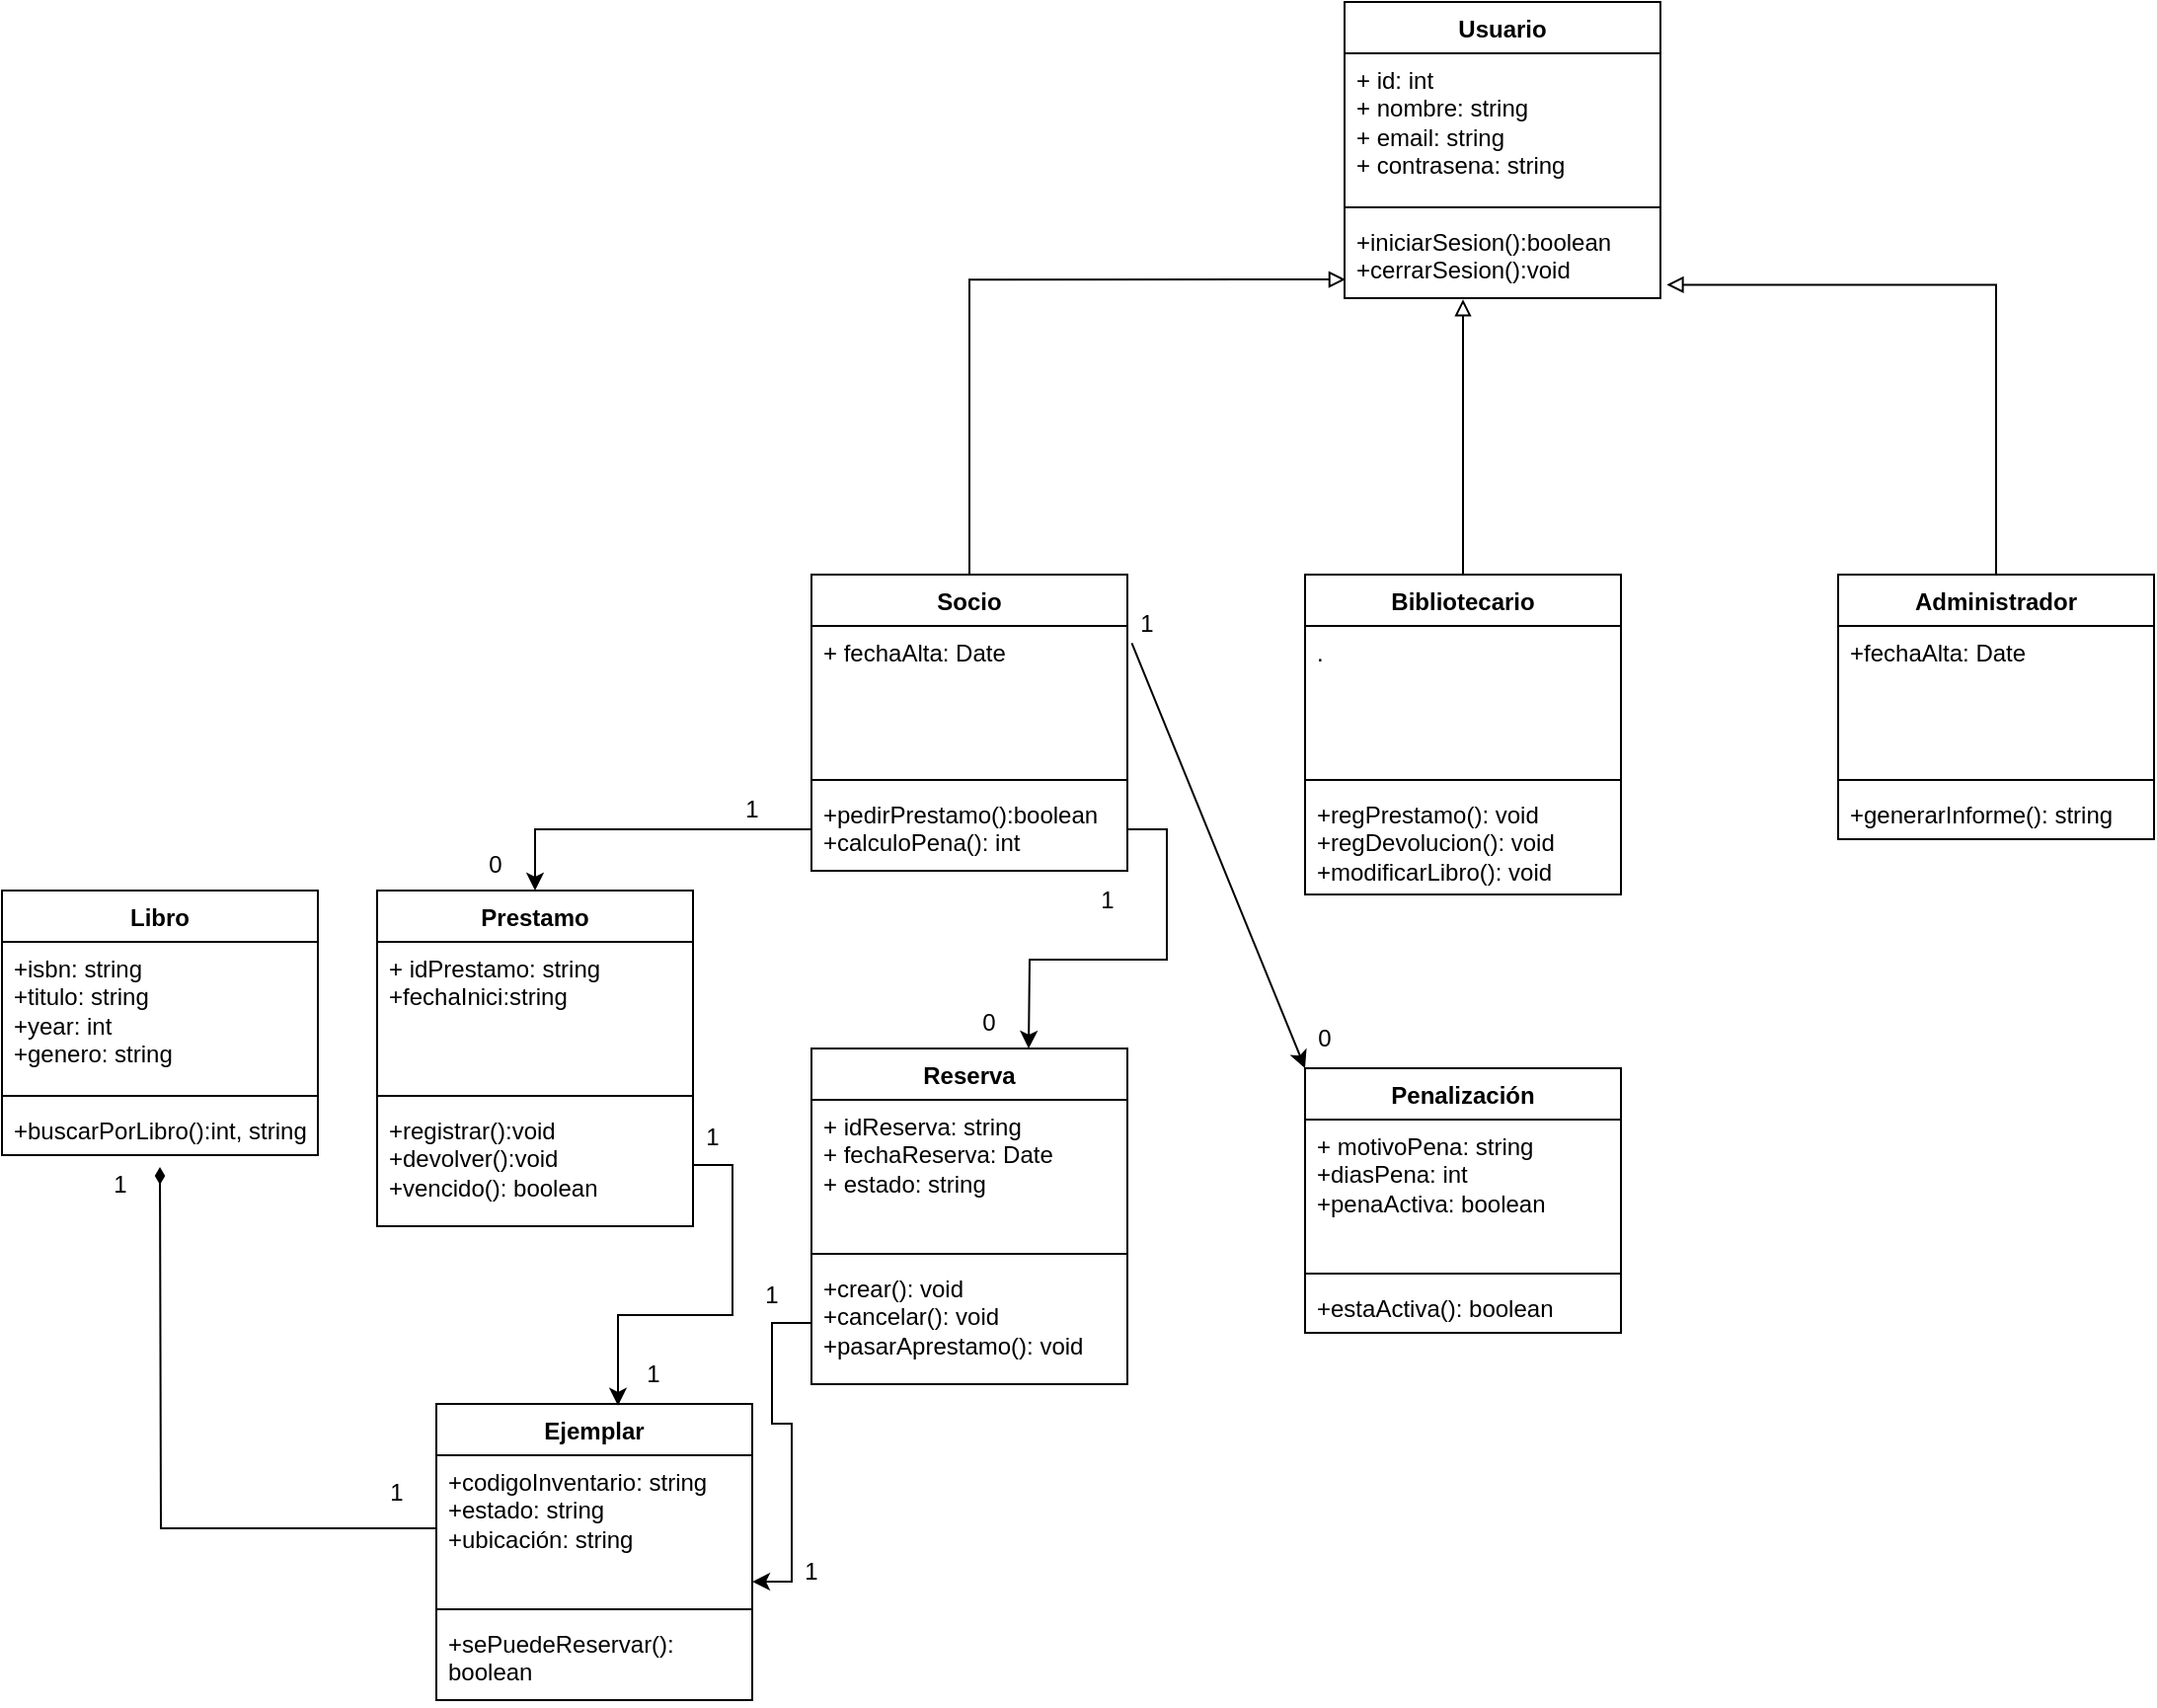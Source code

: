 <mxfile version="28.2.5">
  <diagram name="Página-1" id="2ykKOhRb827uNPMWWXLv">
    <mxGraphModel dx="1162" dy="1182" grid="1" gridSize="10" guides="1" tooltips="1" connect="1" arrows="1" fold="1" page="0" pageScale="1" pageWidth="827" pageHeight="1169" math="0" shadow="0">
      <root>
        <mxCell id="0" />
        <mxCell id="1" parent="0" />
        <mxCell id="zYgfsP8DcCJyQWVKuD0a-16" value="Usuario" style="swimlane;fontStyle=1;align=center;verticalAlign=top;childLayout=stackLayout;horizontal=1;startSize=26;horizontalStack=0;resizeParent=1;resizeParentMax=0;resizeLast=0;collapsible=1;marginBottom=0;whiteSpace=wrap;html=1;" vertex="1" parent="1">
          <mxGeometry x="280" y="-490" width="160" height="150" as="geometry">
            <mxRectangle x="270" y="-360" width="100" height="30" as="alternateBounds" />
          </mxGeometry>
        </mxCell>
        <mxCell id="zYgfsP8DcCJyQWVKuD0a-17" value="+ id: int&lt;div&gt;+ nombre: string&lt;/div&gt;&lt;div&gt;+ email: string&lt;/div&gt;&lt;div&gt;+ contrasena: string&lt;/div&gt;" style="text;strokeColor=none;fillColor=none;align=left;verticalAlign=top;spacingLeft=4;spacingRight=4;overflow=hidden;rotatable=0;points=[[0,0.5],[1,0.5]];portConstraint=eastwest;whiteSpace=wrap;html=1;" vertex="1" parent="zYgfsP8DcCJyQWVKuD0a-16">
          <mxGeometry y="26" width="160" height="74" as="geometry" />
        </mxCell>
        <mxCell id="zYgfsP8DcCJyQWVKuD0a-18" value="" style="line;strokeWidth=1;fillColor=none;align=left;verticalAlign=middle;spacingTop=-1;spacingLeft=3;spacingRight=3;rotatable=0;labelPosition=right;points=[];portConstraint=eastwest;strokeColor=inherit;" vertex="1" parent="zYgfsP8DcCJyQWVKuD0a-16">
          <mxGeometry y="100" width="160" height="8" as="geometry" />
        </mxCell>
        <mxCell id="zYgfsP8DcCJyQWVKuD0a-19" value="+iniciarSesion():boolean&lt;div&gt;+cerrarSesion():void&lt;/div&gt;" style="text;strokeColor=none;fillColor=none;align=left;verticalAlign=top;spacingLeft=4;spacingRight=4;overflow=hidden;rotatable=0;points=[[0,0.5],[1,0.5]];portConstraint=eastwest;whiteSpace=wrap;html=1;" vertex="1" parent="zYgfsP8DcCJyQWVKuD0a-16">
          <mxGeometry y="108" width="160" height="42" as="geometry" />
        </mxCell>
        <mxCell id="zYgfsP8DcCJyQWVKuD0a-20" value="Socio" style="swimlane;fontStyle=1;align=center;verticalAlign=top;childLayout=stackLayout;horizontal=1;startSize=26;horizontalStack=0;resizeParent=1;resizeParentMax=0;resizeLast=0;collapsible=1;marginBottom=0;whiteSpace=wrap;html=1;" vertex="1" parent="1">
          <mxGeometry x="10" y="-200" width="160" height="150" as="geometry">
            <mxRectangle x="270" y="-360" width="100" height="30" as="alternateBounds" />
          </mxGeometry>
        </mxCell>
        <mxCell id="zYgfsP8DcCJyQWVKuD0a-21" value="+ fechaAlta: Date" style="text;strokeColor=none;fillColor=none;align=left;verticalAlign=top;spacingLeft=4;spacingRight=4;overflow=hidden;rotatable=0;points=[[0,0.5],[1,0.5]];portConstraint=eastwest;whiteSpace=wrap;html=1;" vertex="1" parent="zYgfsP8DcCJyQWVKuD0a-20">
          <mxGeometry y="26" width="160" height="74" as="geometry" />
        </mxCell>
        <mxCell id="zYgfsP8DcCJyQWVKuD0a-22" value="" style="line;strokeWidth=1;fillColor=none;align=left;verticalAlign=middle;spacingTop=-1;spacingLeft=3;spacingRight=3;rotatable=0;labelPosition=right;points=[];portConstraint=eastwest;strokeColor=inherit;" vertex="1" parent="zYgfsP8DcCJyQWVKuD0a-20">
          <mxGeometry y="100" width="160" height="8" as="geometry" />
        </mxCell>
        <mxCell id="zYgfsP8DcCJyQWVKuD0a-59" style="edgeStyle=orthogonalEdgeStyle;rounded=0;orthogonalLoop=1;jettySize=auto;html=1;" edge="1" parent="zYgfsP8DcCJyQWVKuD0a-20" source="zYgfsP8DcCJyQWVKuD0a-23">
          <mxGeometry relative="1" as="geometry">
            <mxPoint x="110" y="240" as="targetPoint" />
          </mxGeometry>
        </mxCell>
        <mxCell id="zYgfsP8DcCJyQWVKuD0a-23" value="+pedirPrestamo():boolean&lt;div&gt;+calculoPena(): int&lt;/div&gt;" style="text;strokeColor=none;fillColor=none;align=left;verticalAlign=top;spacingLeft=4;spacingRight=4;overflow=hidden;rotatable=0;points=[[0,0.5],[1,0.5]];portConstraint=eastwest;whiteSpace=wrap;html=1;" vertex="1" parent="zYgfsP8DcCJyQWVKuD0a-20">
          <mxGeometry y="108" width="160" height="42" as="geometry" />
        </mxCell>
        <mxCell id="zYgfsP8DcCJyQWVKuD0a-24" value="Bibliotecario" style="swimlane;fontStyle=1;align=center;verticalAlign=top;childLayout=stackLayout;horizontal=1;startSize=26;horizontalStack=0;resizeParent=1;resizeParentMax=0;resizeLast=0;collapsible=1;marginBottom=0;whiteSpace=wrap;html=1;" vertex="1" parent="1">
          <mxGeometry x="260" y="-200" width="160" height="162" as="geometry">
            <mxRectangle x="270" y="-360" width="100" height="30" as="alternateBounds" />
          </mxGeometry>
        </mxCell>
        <mxCell id="zYgfsP8DcCJyQWVKuD0a-25" value="." style="text;strokeColor=none;fillColor=none;align=left;verticalAlign=top;spacingLeft=4;spacingRight=4;overflow=hidden;rotatable=0;points=[[0,0.5],[1,0.5]];portConstraint=eastwest;whiteSpace=wrap;html=1;" vertex="1" parent="zYgfsP8DcCJyQWVKuD0a-24">
          <mxGeometry y="26" width="160" height="74" as="geometry" />
        </mxCell>
        <mxCell id="zYgfsP8DcCJyQWVKuD0a-26" value="" style="line;strokeWidth=1;fillColor=none;align=left;verticalAlign=middle;spacingTop=-1;spacingLeft=3;spacingRight=3;rotatable=0;labelPosition=right;points=[];portConstraint=eastwest;strokeColor=inherit;" vertex="1" parent="zYgfsP8DcCJyQWVKuD0a-24">
          <mxGeometry y="100" width="160" height="8" as="geometry" />
        </mxCell>
        <mxCell id="zYgfsP8DcCJyQWVKuD0a-27" value="+regPrestamo(): void&lt;div&gt;+regDevolucion(): void&lt;/div&gt;&lt;div&gt;+modificarLibro(): void&lt;/div&gt;" style="text;strokeColor=none;fillColor=none;align=left;verticalAlign=top;spacingLeft=4;spacingRight=4;overflow=hidden;rotatable=0;points=[[0,0.5],[1,0.5]];portConstraint=eastwest;whiteSpace=wrap;html=1;" vertex="1" parent="zYgfsP8DcCJyQWVKuD0a-24">
          <mxGeometry y="108" width="160" height="54" as="geometry" />
        </mxCell>
        <mxCell id="zYgfsP8DcCJyQWVKuD0a-28" value="Administrador" style="swimlane;fontStyle=1;align=center;verticalAlign=top;childLayout=stackLayout;horizontal=1;startSize=26;horizontalStack=0;resizeParent=1;resizeParentMax=0;resizeLast=0;collapsible=1;marginBottom=0;whiteSpace=wrap;html=1;" vertex="1" parent="1">
          <mxGeometry x="530" y="-200" width="160" height="134" as="geometry">
            <mxRectangle x="270" y="-360" width="100" height="30" as="alternateBounds" />
          </mxGeometry>
        </mxCell>
        <mxCell id="zYgfsP8DcCJyQWVKuD0a-29" value="+fechaAlta: Date" style="text;strokeColor=none;fillColor=none;align=left;verticalAlign=top;spacingLeft=4;spacingRight=4;overflow=hidden;rotatable=0;points=[[0,0.5],[1,0.5]];portConstraint=eastwest;whiteSpace=wrap;html=1;" vertex="1" parent="zYgfsP8DcCJyQWVKuD0a-28">
          <mxGeometry y="26" width="160" height="74" as="geometry" />
        </mxCell>
        <mxCell id="zYgfsP8DcCJyQWVKuD0a-30" value="" style="line;strokeWidth=1;fillColor=none;align=left;verticalAlign=middle;spacingTop=-1;spacingLeft=3;spacingRight=3;rotatable=0;labelPosition=right;points=[];portConstraint=eastwest;strokeColor=inherit;" vertex="1" parent="zYgfsP8DcCJyQWVKuD0a-28">
          <mxGeometry y="100" width="160" height="8" as="geometry" />
        </mxCell>
        <mxCell id="zYgfsP8DcCJyQWVKuD0a-31" value="+generarInforme(): string" style="text;strokeColor=none;fillColor=none;align=left;verticalAlign=top;spacingLeft=4;spacingRight=4;overflow=hidden;rotatable=0;points=[[0,0.5],[1,0.5]];portConstraint=eastwest;whiteSpace=wrap;html=1;" vertex="1" parent="zYgfsP8DcCJyQWVKuD0a-28">
          <mxGeometry y="108" width="160" height="26" as="geometry" />
        </mxCell>
        <mxCell id="zYgfsP8DcCJyQWVKuD0a-32" value="Libro" style="swimlane;fontStyle=1;align=center;verticalAlign=top;childLayout=stackLayout;horizontal=1;startSize=26;horizontalStack=0;resizeParent=1;resizeParentMax=0;resizeLast=0;collapsible=1;marginBottom=0;whiteSpace=wrap;html=1;" vertex="1" parent="1">
          <mxGeometry x="-400" y="-40" width="160" height="134" as="geometry">
            <mxRectangle x="270" y="-360" width="100" height="30" as="alternateBounds" />
          </mxGeometry>
        </mxCell>
        <mxCell id="zYgfsP8DcCJyQWVKuD0a-33" value="+isbn: string&lt;div&gt;+titulo: string&lt;/div&gt;&lt;div&gt;+year: int&lt;/div&gt;&lt;div&gt;+genero: string&lt;/div&gt;" style="text;strokeColor=none;fillColor=none;align=left;verticalAlign=top;spacingLeft=4;spacingRight=4;overflow=hidden;rotatable=0;points=[[0,0.5],[1,0.5]];portConstraint=eastwest;whiteSpace=wrap;html=1;" vertex="1" parent="zYgfsP8DcCJyQWVKuD0a-32">
          <mxGeometry y="26" width="160" height="74" as="geometry" />
        </mxCell>
        <mxCell id="zYgfsP8DcCJyQWVKuD0a-34" value="" style="line;strokeWidth=1;fillColor=none;align=left;verticalAlign=middle;spacingTop=-1;spacingLeft=3;spacingRight=3;rotatable=0;labelPosition=right;points=[];portConstraint=eastwest;strokeColor=inherit;" vertex="1" parent="zYgfsP8DcCJyQWVKuD0a-32">
          <mxGeometry y="100" width="160" height="8" as="geometry" />
        </mxCell>
        <mxCell id="zYgfsP8DcCJyQWVKuD0a-35" value="+buscarPorLibro():int, string" style="text;strokeColor=none;fillColor=none;align=left;verticalAlign=top;spacingLeft=4;spacingRight=4;overflow=hidden;rotatable=0;points=[[0,0.5],[1,0.5]];portConstraint=eastwest;whiteSpace=wrap;html=1;" vertex="1" parent="zYgfsP8DcCJyQWVKuD0a-32">
          <mxGeometry y="108" width="160" height="26" as="geometry" />
        </mxCell>
        <mxCell id="zYgfsP8DcCJyQWVKuD0a-36" value="Prestamo" style="swimlane;fontStyle=1;align=center;verticalAlign=top;childLayout=stackLayout;horizontal=1;startSize=26;horizontalStack=0;resizeParent=1;resizeParentMax=0;resizeLast=0;collapsible=1;marginBottom=0;whiteSpace=wrap;html=1;" vertex="1" parent="1">
          <mxGeometry x="-210" y="-40" width="160" height="170" as="geometry">
            <mxRectangle x="270" y="-360" width="100" height="30" as="alternateBounds" />
          </mxGeometry>
        </mxCell>
        <mxCell id="zYgfsP8DcCJyQWVKuD0a-37" value="+ idPrestamo: string&lt;div&gt;+fechaInici:string&lt;/div&gt;" style="text;strokeColor=none;fillColor=none;align=left;verticalAlign=top;spacingLeft=4;spacingRight=4;overflow=hidden;rotatable=0;points=[[0,0.5],[1,0.5]];portConstraint=eastwest;whiteSpace=wrap;html=1;" vertex="1" parent="zYgfsP8DcCJyQWVKuD0a-36">
          <mxGeometry y="26" width="160" height="74" as="geometry" />
        </mxCell>
        <mxCell id="zYgfsP8DcCJyQWVKuD0a-38" value="" style="line;strokeWidth=1;fillColor=none;align=left;verticalAlign=middle;spacingTop=-1;spacingLeft=3;spacingRight=3;rotatable=0;labelPosition=right;points=[];portConstraint=eastwest;strokeColor=inherit;" vertex="1" parent="zYgfsP8DcCJyQWVKuD0a-36">
          <mxGeometry y="100" width="160" height="8" as="geometry" />
        </mxCell>
        <mxCell id="zYgfsP8DcCJyQWVKuD0a-39" value="+registrar():void&lt;div&gt;+devolver():void&lt;/div&gt;&lt;div&gt;+vencido(): boolean&lt;br&gt;&lt;div&gt;&lt;br&gt;&lt;/div&gt;&lt;/div&gt;" style="text;strokeColor=none;fillColor=none;align=left;verticalAlign=top;spacingLeft=4;spacingRight=4;overflow=hidden;rotatable=0;points=[[0,0.5],[1,0.5]];portConstraint=eastwest;whiteSpace=wrap;html=1;" vertex="1" parent="zYgfsP8DcCJyQWVKuD0a-36">
          <mxGeometry y="108" width="160" height="62" as="geometry" />
        </mxCell>
        <mxCell id="zYgfsP8DcCJyQWVKuD0a-40" value="Reserva" style="swimlane;fontStyle=1;align=center;verticalAlign=top;childLayout=stackLayout;horizontal=1;startSize=26;horizontalStack=0;resizeParent=1;resizeParentMax=0;resizeLast=0;collapsible=1;marginBottom=0;whiteSpace=wrap;html=1;" vertex="1" parent="1">
          <mxGeometry x="10" y="40" width="160" height="170" as="geometry">
            <mxRectangle x="270" y="-360" width="100" height="30" as="alternateBounds" />
          </mxGeometry>
        </mxCell>
        <mxCell id="zYgfsP8DcCJyQWVKuD0a-41" value="+ idReserva: string&lt;div&gt;+ fechaReserva: Date&lt;/div&gt;&lt;div&gt;+ estado: string&lt;/div&gt;" style="text;strokeColor=none;fillColor=none;align=left;verticalAlign=top;spacingLeft=4;spacingRight=4;overflow=hidden;rotatable=0;points=[[0,0.5],[1,0.5]];portConstraint=eastwest;whiteSpace=wrap;html=1;" vertex="1" parent="zYgfsP8DcCJyQWVKuD0a-40">
          <mxGeometry y="26" width="160" height="74" as="geometry" />
        </mxCell>
        <mxCell id="zYgfsP8DcCJyQWVKuD0a-42" value="" style="line;strokeWidth=1;fillColor=none;align=left;verticalAlign=middle;spacingTop=-1;spacingLeft=3;spacingRight=3;rotatable=0;labelPosition=right;points=[];portConstraint=eastwest;strokeColor=inherit;" vertex="1" parent="zYgfsP8DcCJyQWVKuD0a-40">
          <mxGeometry y="100" width="160" height="8" as="geometry" />
        </mxCell>
        <mxCell id="zYgfsP8DcCJyQWVKuD0a-43" value="+crear(): void&lt;div&gt;+cancelar(): void&lt;/div&gt;&lt;div&gt;+pasarAprestamo(): void&lt;/div&gt;" style="text;strokeColor=none;fillColor=none;align=left;verticalAlign=top;spacingLeft=4;spacingRight=4;overflow=hidden;rotatable=0;points=[[0,0.5],[1,0.5]];portConstraint=eastwest;whiteSpace=wrap;html=1;" vertex="1" parent="zYgfsP8DcCJyQWVKuD0a-40">
          <mxGeometry y="108" width="160" height="62" as="geometry" />
        </mxCell>
        <mxCell id="zYgfsP8DcCJyQWVKuD0a-45" value="Penalización" style="swimlane;fontStyle=1;align=center;verticalAlign=top;childLayout=stackLayout;horizontal=1;startSize=26;horizontalStack=0;resizeParent=1;resizeParentMax=0;resizeLast=0;collapsible=1;marginBottom=0;whiteSpace=wrap;html=1;" vertex="1" parent="1">
          <mxGeometry x="260" y="50" width="160" height="134" as="geometry">
            <mxRectangle x="270" y="-360" width="100" height="30" as="alternateBounds" />
          </mxGeometry>
        </mxCell>
        <mxCell id="zYgfsP8DcCJyQWVKuD0a-46" value="+ motivoPena: string&lt;div&gt;+diasPena: int&lt;/div&gt;&lt;div&gt;+penaActiva: boolean&lt;/div&gt;" style="text;strokeColor=none;fillColor=none;align=left;verticalAlign=top;spacingLeft=4;spacingRight=4;overflow=hidden;rotatable=0;points=[[0,0.5],[1,0.5]];portConstraint=eastwest;whiteSpace=wrap;html=1;" vertex="1" parent="zYgfsP8DcCJyQWVKuD0a-45">
          <mxGeometry y="26" width="160" height="74" as="geometry" />
        </mxCell>
        <mxCell id="zYgfsP8DcCJyQWVKuD0a-47" value="" style="line;strokeWidth=1;fillColor=none;align=left;verticalAlign=middle;spacingTop=-1;spacingLeft=3;spacingRight=3;rotatable=0;labelPosition=right;points=[];portConstraint=eastwest;strokeColor=inherit;" vertex="1" parent="zYgfsP8DcCJyQWVKuD0a-45">
          <mxGeometry y="100" width="160" height="8" as="geometry" />
        </mxCell>
        <mxCell id="zYgfsP8DcCJyQWVKuD0a-48" value="+estaActiva(): boolean" style="text;strokeColor=none;fillColor=none;align=left;verticalAlign=top;spacingLeft=4;spacingRight=4;overflow=hidden;rotatable=0;points=[[0,0.5],[1,0.5]];portConstraint=eastwest;whiteSpace=wrap;html=1;" vertex="1" parent="zYgfsP8DcCJyQWVKuD0a-45">
          <mxGeometry y="108" width="160" height="26" as="geometry" />
        </mxCell>
        <mxCell id="zYgfsP8DcCJyQWVKuD0a-49" value="Ejemplar" style="swimlane;fontStyle=1;align=center;verticalAlign=top;childLayout=stackLayout;horizontal=1;startSize=26;horizontalStack=0;resizeParent=1;resizeParentMax=0;resizeLast=0;collapsible=1;marginBottom=0;whiteSpace=wrap;html=1;" vertex="1" parent="1">
          <mxGeometry x="-180" y="220" width="160" height="150" as="geometry">
            <mxRectangle x="270" y="-360" width="100" height="30" as="alternateBounds" />
          </mxGeometry>
        </mxCell>
        <mxCell id="zYgfsP8DcCJyQWVKuD0a-64" style="edgeStyle=orthogonalEdgeStyle;rounded=0;orthogonalLoop=1;jettySize=auto;html=1;endArrow=diamondThin;endFill=1;" edge="1" parent="zYgfsP8DcCJyQWVKuD0a-49" source="zYgfsP8DcCJyQWVKuD0a-50">
          <mxGeometry relative="1" as="geometry">
            <mxPoint x="-140" y="-120" as="targetPoint" />
          </mxGeometry>
        </mxCell>
        <mxCell id="zYgfsP8DcCJyQWVKuD0a-50" value="+codigoInventario: string&lt;div&gt;+estado: string&lt;/div&gt;&lt;div&gt;+ubicación: string&lt;/div&gt;" style="text;strokeColor=none;fillColor=none;align=left;verticalAlign=top;spacingLeft=4;spacingRight=4;overflow=hidden;rotatable=0;points=[[0,0.5],[1,0.5]];portConstraint=eastwest;whiteSpace=wrap;html=1;" vertex="1" parent="zYgfsP8DcCJyQWVKuD0a-49">
          <mxGeometry y="26" width="160" height="74" as="geometry" />
        </mxCell>
        <mxCell id="zYgfsP8DcCJyQWVKuD0a-51" value="" style="line;strokeWidth=1;fillColor=none;align=left;verticalAlign=middle;spacingTop=-1;spacingLeft=3;spacingRight=3;rotatable=0;labelPosition=right;points=[];portConstraint=eastwest;strokeColor=inherit;" vertex="1" parent="zYgfsP8DcCJyQWVKuD0a-49">
          <mxGeometry y="100" width="160" height="8" as="geometry" />
        </mxCell>
        <mxCell id="zYgfsP8DcCJyQWVKuD0a-52" value="+sePuedeReservar(): boolean" style="text;strokeColor=none;fillColor=none;align=left;verticalAlign=top;spacingLeft=4;spacingRight=4;overflow=hidden;rotatable=0;points=[[0,0.5],[1,0.5]];portConstraint=eastwest;whiteSpace=wrap;html=1;" vertex="1" parent="zYgfsP8DcCJyQWVKuD0a-49">
          <mxGeometry y="108" width="160" height="42" as="geometry" />
        </mxCell>
        <mxCell id="zYgfsP8DcCJyQWVKuD0a-53" style="edgeStyle=orthogonalEdgeStyle;rounded=0;orthogonalLoop=1;jettySize=auto;html=1;entryX=0.003;entryY=0.775;entryDx=0;entryDy=0;entryPerimeter=0;endArrow=block;endFill=0;" edge="1" parent="1" source="zYgfsP8DcCJyQWVKuD0a-20" target="zYgfsP8DcCJyQWVKuD0a-19">
          <mxGeometry relative="1" as="geometry" />
        </mxCell>
        <mxCell id="zYgfsP8DcCJyQWVKuD0a-54" style="edgeStyle=orthogonalEdgeStyle;rounded=0;orthogonalLoop=1;jettySize=auto;html=1;exitX=0.5;exitY=0;exitDx=0;exitDy=0;entryX=0.375;entryY=1.014;entryDx=0;entryDy=0;entryPerimeter=0;endArrow=block;endFill=0;" edge="1" parent="1" source="zYgfsP8DcCJyQWVKuD0a-24" target="zYgfsP8DcCJyQWVKuD0a-19">
          <mxGeometry relative="1" as="geometry" />
        </mxCell>
        <mxCell id="zYgfsP8DcCJyQWVKuD0a-55" style="edgeStyle=orthogonalEdgeStyle;rounded=0;orthogonalLoop=1;jettySize=auto;html=1;entryX=1.02;entryY=0.838;entryDx=0;entryDy=0;entryPerimeter=0;endArrow=block;endFill=0;" edge="1" parent="1" source="zYgfsP8DcCJyQWVKuD0a-28" target="zYgfsP8DcCJyQWVKuD0a-19">
          <mxGeometry relative="1" as="geometry" />
        </mxCell>
        <mxCell id="zYgfsP8DcCJyQWVKuD0a-58" style="edgeStyle=orthogonalEdgeStyle;rounded=0;orthogonalLoop=1;jettySize=auto;html=1;entryX=0.5;entryY=0;entryDx=0;entryDy=0;" edge="1" parent="1" source="zYgfsP8DcCJyQWVKuD0a-23" target="zYgfsP8DcCJyQWVKuD0a-36">
          <mxGeometry relative="1" as="geometry" />
        </mxCell>
        <mxCell id="zYgfsP8DcCJyQWVKuD0a-61" style="rounded=0;orthogonalLoop=1;jettySize=auto;html=1;entryX=0;entryY=0;entryDx=0;entryDy=0;exitX=1.014;exitY=0.117;exitDx=0;exitDy=0;exitPerimeter=0;" edge="1" parent="1" source="zYgfsP8DcCJyQWVKuD0a-21" target="zYgfsP8DcCJyQWVKuD0a-45">
          <mxGeometry relative="1" as="geometry" />
        </mxCell>
        <mxCell id="zYgfsP8DcCJyQWVKuD0a-62" style="edgeStyle=orthogonalEdgeStyle;rounded=0;orthogonalLoop=1;jettySize=auto;html=1;entryX=1;entryY=0.865;entryDx=0;entryDy=0;entryPerimeter=0;" edge="1" parent="1" source="zYgfsP8DcCJyQWVKuD0a-43" target="zYgfsP8DcCJyQWVKuD0a-50">
          <mxGeometry relative="1" as="geometry" />
        </mxCell>
        <mxCell id="zYgfsP8DcCJyQWVKuD0a-63" style="edgeStyle=orthogonalEdgeStyle;rounded=0;orthogonalLoop=1;jettySize=auto;html=1;entryX=0.575;entryY=0.006;entryDx=0;entryDy=0;entryPerimeter=0;" edge="1" parent="1" source="zYgfsP8DcCJyQWVKuD0a-39" target="zYgfsP8DcCJyQWVKuD0a-49">
          <mxGeometry relative="1" as="geometry" />
        </mxCell>
        <mxCell id="zYgfsP8DcCJyQWVKuD0a-65" value="1" style="text;strokeColor=none;align=center;fillColor=none;html=1;verticalAlign=middle;whiteSpace=wrap;rounded=0;" vertex="1" parent="1">
          <mxGeometry x="-50" y="-96" width="60" height="30" as="geometry" />
        </mxCell>
        <mxCell id="zYgfsP8DcCJyQWVKuD0a-66" value="0" style="text;strokeColor=none;align=center;fillColor=none;html=1;verticalAlign=middle;whiteSpace=wrap;rounded=0;" vertex="1" parent="1">
          <mxGeometry x="-180" y="-68" width="60" height="30" as="geometry" />
        </mxCell>
        <mxCell id="zYgfsP8DcCJyQWVKuD0a-67" value="1" style="text;strokeColor=none;align=center;fillColor=none;html=1;verticalAlign=middle;whiteSpace=wrap;rounded=0;" vertex="1" parent="1">
          <mxGeometry x="130" y="-50" width="60" height="30" as="geometry" />
        </mxCell>
        <mxCell id="zYgfsP8DcCJyQWVKuD0a-68" value="1" style="text;strokeColor=none;align=center;fillColor=none;html=1;verticalAlign=middle;whiteSpace=wrap;rounded=0;" vertex="1" parent="1">
          <mxGeometry x="150" y="-190" width="60" height="30" as="geometry" />
        </mxCell>
        <mxCell id="zYgfsP8DcCJyQWVKuD0a-69" value="0" style="text;strokeColor=none;align=center;fillColor=none;html=1;verticalAlign=middle;whiteSpace=wrap;rounded=0;" vertex="1" parent="1">
          <mxGeometry x="70" y="12" width="60" height="30" as="geometry" />
        </mxCell>
        <mxCell id="zYgfsP8DcCJyQWVKuD0a-70" value="0" style="text;strokeColor=none;align=center;fillColor=none;html=1;verticalAlign=middle;whiteSpace=wrap;rounded=0;" vertex="1" parent="1">
          <mxGeometry x="240" y="20" width="60" height="30" as="geometry" />
        </mxCell>
        <mxCell id="zYgfsP8DcCJyQWVKuD0a-71" value="1" style="text;strokeColor=none;align=center;fillColor=none;html=1;verticalAlign=middle;whiteSpace=wrap;rounded=0;" vertex="1" parent="1">
          <mxGeometry x="-370" y="94" width="60" height="30" as="geometry" />
        </mxCell>
        <mxCell id="zYgfsP8DcCJyQWVKuD0a-72" value="1" style="text;strokeColor=none;align=center;fillColor=none;html=1;verticalAlign=middle;whiteSpace=wrap;rounded=0;" vertex="1" parent="1">
          <mxGeometry x="-230" y="250" width="60" height="30" as="geometry" />
        </mxCell>
        <mxCell id="zYgfsP8DcCJyQWVKuD0a-73" value="1" style="text;strokeColor=none;align=center;fillColor=none;html=1;verticalAlign=middle;whiteSpace=wrap;rounded=0;" vertex="1" parent="1">
          <mxGeometry x="-70" y="70" width="60" height="30" as="geometry" />
        </mxCell>
        <mxCell id="zYgfsP8DcCJyQWVKuD0a-74" value="1" style="text;strokeColor=none;align=center;fillColor=none;html=1;verticalAlign=middle;whiteSpace=wrap;rounded=0;" vertex="1" parent="1">
          <mxGeometry x="-100" y="190" width="60" height="30" as="geometry" />
        </mxCell>
        <mxCell id="zYgfsP8DcCJyQWVKuD0a-76" value="1" style="text;strokeColor=none;align=center;fillColor=none;html=1;verticalAlign=middle;whiteSpace=wrap;rounded=0;" vertex="1" parent="1">
          <mxGeometry x="-20" y="290" width="60" height="30" as="geometry" />
        </mxCell>
        <mxCell id="zYgfsP8DcCJyQWVKuD0a-77" value="1" style="text;strokeColor=none;align=center;fillColor=none;html=1;verticalAlign=middle;whiteSpace=wrap;rounded=0;" vertex="1" parent="1">
          <mxGeometry x="-40" y="150" width="60" height="30" as="geometry" />
        </mxCell>
      </root>
    </mxGraphModel>
  </diagram>
</mxfile>
